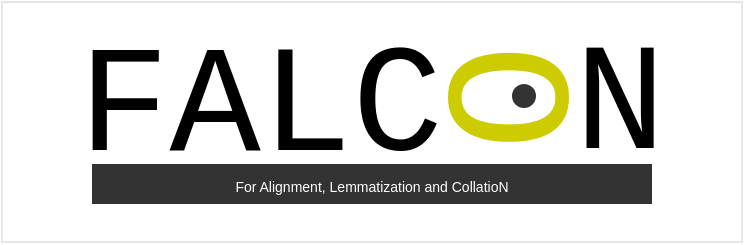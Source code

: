 <mxfile version="10.8.4" type="device"><diagram id="i6UfWIjveR9VkiK-4XBZ" name="Page-1"><mxGraphModel dx="531" dy="331" grid="1" gridSize="10" guides="1" tooltips="1" connect="1" arrows="1" fold="1" page="1" pageScale="1" pageWidth="850" pageHeight="1100" math="0" shadow="0"><root><mxCell id="0"/><mxCell id="1" parent="0"/><mxCell id="-HjIZNrUVzxEBt0Ne3al-4" value="&lt;div style=&quot;text-align: left&quot;&gt;&lt;span style=&quot;font-size: 76px ; font-family: &amp;#34;courier new&amp;#34;&quot;&gt;FALC&lt;/span&gt;&lt;font color=&quot;#cccc00&quot; style=&quot;font-size: 76px ; font-family: &amp;#34;courier new&amp;#34;&quot;&gt;&amp;nbsp;&amp;nbsp;&lt;/font&gt;&lt;/div&gt;" style="text;html=1;strokeColor=none;fillColor=none;align=center;verticalAlign=middle;whiteSpace=wrap;rounded=0;opacity=20;" parent="1" vertex="1"><mxGeometry x="280" y="110" width="350" height="107" as="geometry"/></mxCell><mxCell id="36rUngNkhf7qaklq8cso-3" value="&lt;font face=&quot;Courier New&quot; style=&quot;font-size: 89px&quot; color=&quot;#cccc00&quot;&gt;O&lt;/font&gt;" style="text;html=1;resizable=0;points=[];autosize=1;align=left;verticalAlign=top;spacingTop=-4;rotation=90;" vertex="1" parent="1"><mxGeometry x="533" y="149" width="70" height="30" as="geometry"/></mxCell><mxCell id="36rUngNkhf7qaklq8cso-6" value="" style="ellipse;whiteSpace=wrap;html=1;aspect=fixed;strokeColor=none;fillColor=#333333;" vertex="1" parent="1"><mxGeometry x="535" y="151" width="12" height="12" as="geometry"/></mxCell><mxCell id="-HjIZNrUVzxEBt0Ne3al-8" value="&lt;font style=&quot;font-size: 7px&quot; color=&quot;#ffffff&quot;&gt;For Alignment, Lemmatization and CollatioN&lt;/font&gt;" style="rounded=0;whiteSpace=wrap;html=1;fillColor=#333333;strokeColor=none;" parent="1" vertex="1"><mxGeometry x="325" y="191" width="280" height="20" as="geometry"/></mxCell><mxCell id="36rUngNkhf7qaklq8cso-7" value="&lt;font style=&quot;font-size: 76px&quot; face=&quot;Courier New&quot;&gt;N&lt;/font&gt;" style="text;html=1;strokeColor=none;fillColor=none;align=center;verticalAlign=middle;whiteSpace=wrap;rounded=0;opacity=20;" vertex="1" parent="1"><mxGeometry x="554" y="129.5" width="70" height="67" as="geometry"/></mxCell><mxCell id="36rUngNkhf7qaklq8cso-12" value="" style="rounded=0;whiteSpace=wrap;html=1;strokeColor=#E6E6E6;fillColor=none;" vertex="1" parent="1"><mxGeometry x="280" y="110" width="370" height="120" as="geometry"/></mxCell></root></mxGraphModel></diagram></mxfile>